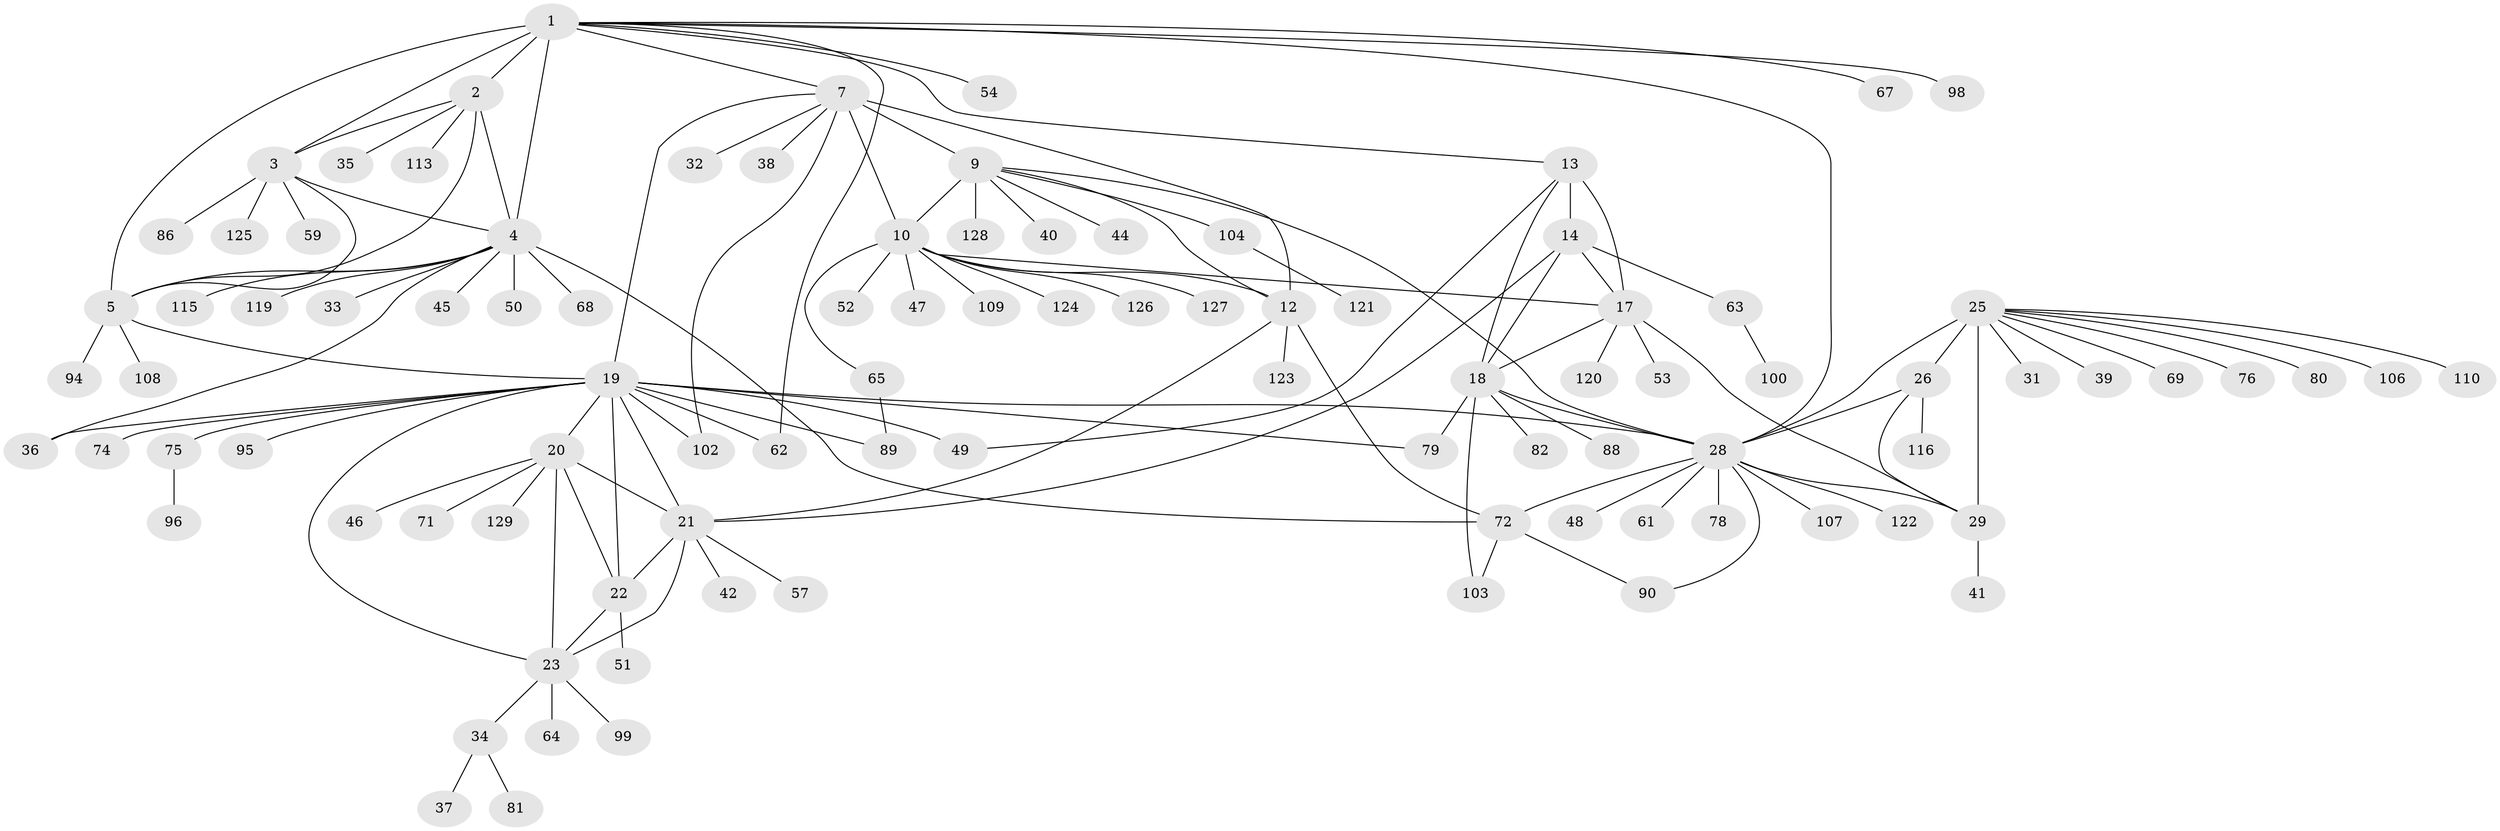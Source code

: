 // Generated by graph-tools (version 1.1) at 2025/24/03/03/25 07:24:11]
// undirected, 97 vertices, 135 edges
graph export_dot {
graph [start="1"]
  node [color=gray90,style=filled];
  1 [super="+6"];
  2 [super="+87"];
  3 [super="+43"];
  4 [super="+117"];
  5;
  7 [super="+8"];
  9 [super="+11"];
  10 [super="+77"];
  12 [super="+55"];
  13 [super="+16"];
  14 [super="+15"];
  17 [super="+111"];
  18 [super="+83"];
  19 [super="+24"];
  20 [super="+56"];
  21;
  22 [super="+85"];
  23 [super="+118"];
  25 [super="+27"];
  26 [super="+58"];
  28 [super="+91"];
  29 [super="+30"];
  31;
  32;
  33 [super="+114"];
  34;
  35;
  36;
  37;
  38 [super="+84"];
  39;
  40;
  41;
  42;
  44 [super="+70"];
  45;
  46;
  47;
  48;
  49 [super="+60"];
  50 [super="+73"];
  51;
  52;
  53;
  54;
  57;
  59 [super="+92"];
  61;
  62;
  63;
  64;
  65 [super="+66"];
  67;
  68 [super="+93"];
  69;
  71;
  72 [super="+105"];
  74 [super="+101"];
  75;
  76;
  78;
  79 [super="+97"];
  80;
  81;
  82;
  86;
  88;
  89;
  90;
  94;
  95;
  96;
  98;
  99;
  100;
  102 [super="+112"];
  103;
  104;
  106;
  107;
  108;
  109;
  110;
  113;
  115;
  116;
  119;
  120;
  121;
  122;
  123;
  124;
  125;
  126;
  127;
  128;
  129;
  1 -- 2 [weight=2];
  1 -- 3 [weight=2];
  1 -- 4 [weight=2];
  1 -- 5 [weight=2];
  1 -- 28;
  1 -- 54;
  1 -- 62;
  1 -- 67;
  1 -- 98;
  1 -- 13;
  1 -- 7;
  2 -- 3;
  2 -- 4;
  2 -- 5;
  2 -- 35;
  2 -- 113;
  3 -- 4;
  3 -- 5;
  3 -- 86;
  3 -- 125;
  3 -- 59;
  4 -- 5;
  4 -- 33;
  4 -- 36;
  4 -- 45;
  4 -- 50;
  4 -- 68;
  4 -- 115;
  4 -- 119;
  4 -- 72;
  5 -- 19;
  5 -- 94;
  5 -- 108;
  7 -- 9 [weight=4];
  7 -- 10 [weight=2];
  7 -- 12 [weight=2];
  7 -- 32;
  7 -- 38;
  7 -- 102;
  7 -- 19;
  9 -- 10 [weight=2];
  9 -- 12 [weight=2];
  9 -- 44;
  9 -- 128;
  9 -- 40;
  9 -- 104;
  9 -- 28;
  10 -- 12;
  10 -- 17;
  10 -- 47;
  10 -- 52;
  10 -- 65;
  10 -- 109;
  10 -- 124;
  10 -- 126;
  10 -- 127;
  12 -- 72;
  12 -- 123;
  12 -- 21;
  13 -- 14 [weight=4];
  13 -- 17 [weight=2];
  13 -- 18 [weight=2];
  13 -- 49;
  14 -- 17 [weight=2];
  14 -- 18 [weight=2];
  14 -- 21;
  14 -- 63;
  17 -- 18;
  17 -- 53;
  17 -- 120;
  17 -- 29;
  18 -- 28;
  18 -- 79;
  18 -- 82;
  18 -- 103;
  18 -- 88;
  19 -- 20 [weight=2];
  19 -- 21 [weight=2];
  19 -- 22 [weight=2];
  19 -- 23 [weight=2];
  19 -- 75;
  19 -- 95;
  19 -- 36;
  19 -- 74;
  19 -- 79;
  19 -- 49 [weight=2];
  19 -- 89;
  19 -- 28;
  19 -- 62;
  19 -- 102;
  20 -- 21;
  20 -- 22;
  20 -- 23;
  20 -- 46;
  20 -- 129;
  20 -- 71;
  21 -- 22;
  21 -- 23;
  21 -- 42;
  21 -- 57;
  22 -- 23;
  22 -- 51;
  23 -- 34;
  23 -- 64;
  23 -- 99;
  25 -- 26 [weight=2];
  25 -- 28 [weight=2];
  25 -- 29 [weight=4];
  25 -- 31;
  25 -- 39;
  25 -- 80;
  25 -- 69;
  25 -- 106;
  25 -- 76;
  25 -- 110;
  26 -- 28;
  26 -- 29 [weight=2];
  26 -- 116;
  28 -- 29 [weight=2];
  28 -- 48;
  28 -- 61;
  28 -- 72;
  28 -- 78;
  28 -- 90;
  28 -- 107;
  28 -- 122;
  29 -- 41;
  34 -- 37;
  34 -- 81;
  63 -- 100;
  65 -- 89;
  72 -- 90;
  72 -- 103;
  75 -- 96;
  104 -- 121;
}
